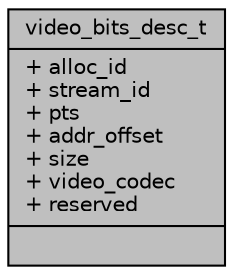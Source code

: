 digraph "video_bits_desc_t"
{
 // INTERACTIVE_SVG=YES
 // LATEX_PDF_SIZE
  bgcolor="transparent";
  edge [fontname="Helvetica",fontsize="10",labelfontname="Helvetica",labelfontsize="10"];
  node [fontname="Helvetica",fontsize="10",shape=record];
  Node1 [label="{video_bits_desc_t\n|+ alloc_id\l+ stream_id\l+ pts\l+ addr_offset\l+ size\l+ video_codec\l+ reserved\l|}",height=0.2,width=0.4,color="black", fillcolor="grey75", style="filled", fontcolor="black",tooltip=" "];
}
